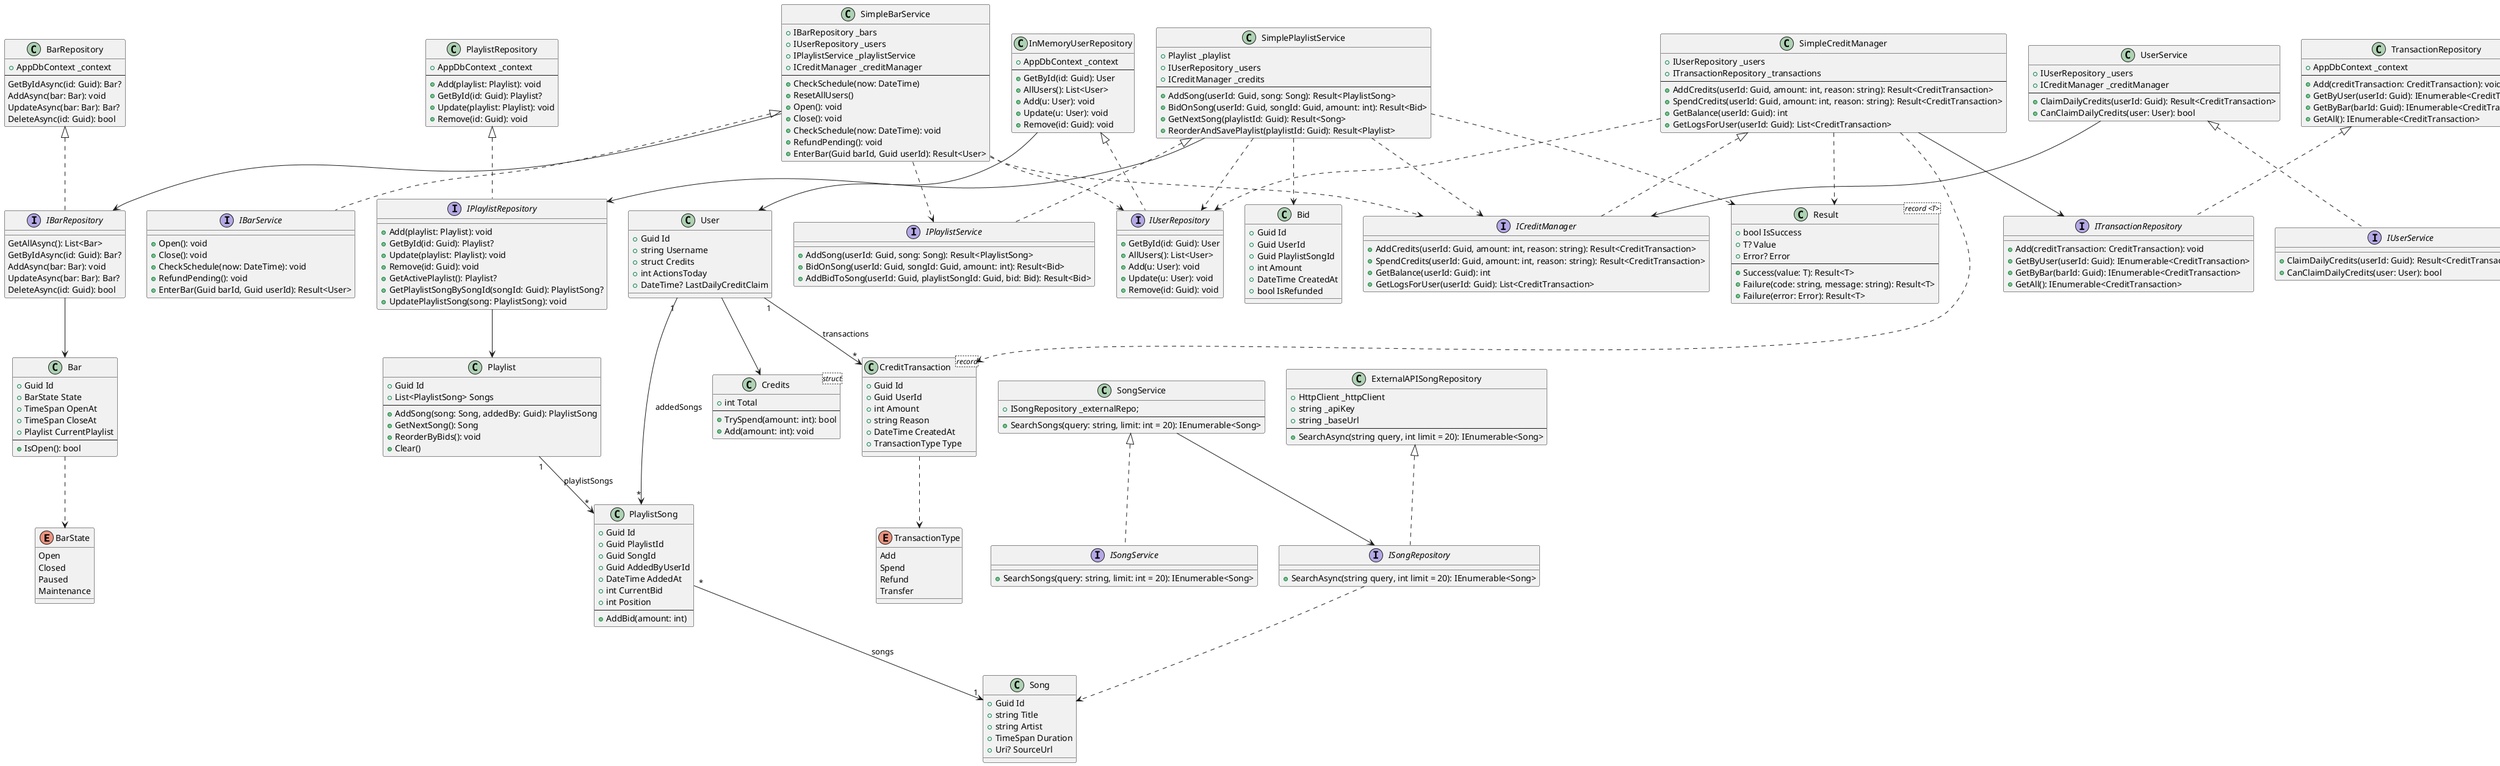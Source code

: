 @startuml Bar_Playlist_Credit_Economy_Simplified

' ===== ENUMS =====
enum BarState {
    Open
    Closed
    Paused
    Maintenance
}

enum TransactionType {
    Add
    Spend
    Refund
    Transfer
}

' ===== INTERFACES =====
interface IBarRepository {
    GetAllAsync(): List<Bar>
    GetByIdAsync(id: Guid): Bar?
    AddAsync(bar: Bar): void
    UpdateAsync(bar: Bar): Bar?
    DeleteAsync(id: Guid): bool
}
interface IUserRepository {
    +GetById(id: Guid): User
    +AllUsers(): List<User>
    +Add(u: User): void
    +Update(u: User): void
    +Remove(id: Guid): void
}

interface ITransactionRepository {
    +Add(creditTransaction: CreditTransaction): void
    +GetByUser(userId: Guid): IEnumerable<CreditTransaction>
    +GetByBar(barId: Guid): IEnumerable<CreditTransaction>
    +GetAll(): IEnumerable<CreditTransaction>
}

interface IPlaylistRepository {
    +Add(playlist: Playlist): void
    +GetById(id: Guid): Playlist? 
    +Update(playlist: Playlist): void
    +Remove(id: Guid): void
    +GetActivePlaylist(): Playlist?
    +GetPlaylistSongBySongId(songId: Guid): PlaylistSong?
    +UpdatePlaylistSong(song: PlaylistSong): void
}

interface ISongRepository {
    +SearchAsync(string query, int limit = 20): IEnumerable<Song>
}

interface ICreditManager {
    +AddCredits(userId: Guid, amount: int, reason: string): Result<CreditTransaction>
    +SpendCredits(userId: Guid, amount: int, reason: string): Result<CreditTransaction>
    +GetBalance(userId: Guid): int
    +GetLogsForUser(userId: Guid): List<CreditTransaction>
}

interface IPlaylistService {
    +AddSong(userId: Guid, song: Song): Result<PlaylistSong>
    +BidOnSong(userId: Guid, songId: Guid, amount: int): Result<Bid>
    +AddBidToSong(userId: Guid, playlistSongId: Guid, bid: Bid): Result<Bid>
}

interface IBarService {
    +Open(): void
    +Close(): void
    +CheckSchedule(now: DateTime): void
    +RefundPending(): void
    +EnterBar(Guid barId, Guid userId): Result<User>
}

interface ISongService {
    +SearchSongs(query: string, limit: int = 20): IEnumerable<Song>
}

interface IUserService {
    +ClaimDailyCredits(userId: Guid): Result<CreditTransaction>
    +CanClaimDailyCredits(user: User): bool
}

' ===== CLASSES =====
class User {
    +Guid Id
    +string Username
    +struct Credits
    +int ActionsToday
    +DateTime? LastDailyCreditClaim
}

class CreditTransaction<record> {
    +Guid Id
    +Guid UserId
    +int Amount
    +string Reason
    +DateTime CreatedAt
    +TransactionType Type
}

class Song {
    +Guid Id
    +string Title
    +string Artist
    +TimeSpan Duration
    +Uri? SourceUrl
}

class PlaylistSong {
    +Guid Id
    +Guid PlaylistId
    +Guid SongId
    +Guid AddedByUserId
    +DateTime AddedAt
    +int CurrentBid
    +int Position
    --
    +AddBid(amount: int)
}

class Playlist {
    +Guid Id
    +List<PlaylistSong> Songs
    --
    +AddSong(song: Song, addedBy: Guid): PlaylistSong
    +GetNextSong(): Song
    +ReorderByBids(): void
    +Clear()
}

class Bid {
    +Guid Id
    +Guid UserId
    +Guid PlaylistSongId
    +int Amount
    +DateTime CreatedAt
    +bool IsRefunded
}

class Bar {
    +Guid Id
    +BarState State
    +TimeSpan OpenAt
    +TimeSpan CloseAt
    +Playlist CurrentPlaylist
    --
    +IsOpen(): bool
}

class Credits<struct> {
    +int Total
    --
    +TrySpend(amount: int): bool
    +Add(amount: int): void
}

class Result<record <T>> {
    +bool IsSuccess
    +T? Value
    +Error? Error
    --
    +Success(value: T): Result<T>
    +Failure(code: string, message: string): Result<T>
    +Failure(error: Error): Result<T>
}

' ===== IMPLEMENTATIONS =====
class InMemoryUserRepository {
    +AppDbContext _context
    --
    +GetById(id: Guid): User
    +AllUsers(): List<User>
    +Add(u: User): void
    +Update(u: User): void
    +Remove(id: Guid): void
}
class BarRepository {
    +AppDbContext _context
    --
    GetByIdAsync(id: Guid): Bar?
    AddAsync(bar: Bar): void
    UpdateAsync(bar: Bar): Bar?
    DeleteAsync(id: Guid): bool
}

class TransactionRepository {
    +AppDbContext _context
    --
    +Add(creditTransaction: CreditTransaction): void
    +GetByUser(userId: Guid): IEnumerable<CreditTransaction>
    +GetByBar(barId: Guid): IEnumerable<CreditTransaction>
    +GetAll(): IEnumerable<CreditTransaction>
}

class PlaylistRepository {
    +AppDbContext _context
    --
    +Add(playlist: Playlist): void
    +GetById(id: Guid): Playlist?
    +Update(playlist: Playlist): void
    +Remove(id: Guid): void
}

class ExternalAPISongRepository {
    ' For API calls:
    + HttpClient _httpClient
    ' Optional API key or token
    + string _apiKey
    ' API base URL
    + string _baseUrl
    --
    +SearchAsync(string query, int limit = 20): IEnumerable<Song>
}

class SimpleCreditManager {
    +IUserRepository _users
    +ITransactionRepository _transactions
    --
    +AddCredits(userId: Guid, amount: int, reason: string): Result<CreditTransaction>
    +SpendCredits(userId: Guid, amount: int, reason: string): Result<CreditTransaction>
    +GetBalance(userId: Guid): int
    +GetLogsForUser(userId: Guid): List<CreditTransaction>
}

class SimplePlaylistService {
    +Playlist _playlist
    +IUserRepository _users
    +ICreditManager _credits
    --
    +AddSong(userId: Guid, song: Song): Result<PlaylistSong>
    +BidOnSong(userId: Guid, songId: Guid, amount: int): Result<Bid>
     +GetNextSong(playlistId: Guid): Result<Song>
    +ReorderAndSavePlaylist(playlistId: Guid): Result<Playlist>
}

class SimpleBarService {
    +IBarRepository _bars
    +IUserRepository _users
    +IPlaylistService _playlistService
    +ICreditManager _creditManager
    --
    +CheckSchedule(now: DateTime)
    +ResetAllUsers()
    +Open(): void
    +Close(): void
    +CheckSchedule(now: DateTime): void
    +RefundPending(): void
    +EnterBar(Guid barId, Guid userId): Result<User>
}

class SongService {
    +ISongRepository _externalRepo;
    --
    +SearchSongs(query: string, limit: int = 20): IEnumerable<Song>
}

class UserService {
    +IUserRepository _users
    +ICreditManager _creditManager
    --
    +ClaimDailyCredits(userId: Guid): Result<CreditTransaction>
    +CanClaimDailyCredits(user: User): bool
}

' ===== RELATIONSHIPS =====
User "1" --> "*" CreditTransaction : transactions
User "1" --> "*" PlaylistSong : addedSongs
Playlist "1" --> "*" PlaylistSong : playlistSongs
PlaylistSong "*" --> "1" Song : songs

'===== INTERFACE IMPLEMENTATIONS (concrete candidates) =====
SimpleBarService <|.. IBarService
BarRepository <|.. IBarRepository
SimpleCreditManager <|.. ICreditManager
SimplePlaylistService <|.. IPlaylistService
InMemoryUserRepository <|.. IUserRepository
TransactionRepository <|.. ITransactionRepository
PlaylistRepository <|.. IPlaylistRepository
ExternalAPISongRepository <|.. ISongRepository
SongService <|.. ISongService
UserService <|.. IUserService

' ===== USAGE DEPENDENCIES =====
IBarRepository --> Bar
SimpleBarService --> IBarRepository
SimplePlaylistService --> IPlaylistRepository
InMemoryUserRepository --> User
User --> Credits
SimpleCreditManager --> ITransactionRepository
IPlaylistRepository --> Playlist
SongService --> ISongRepository
UserService --> ICreditManager

' ===== WEAKER DEPENDENCIES =====
SimpleCreditManager ..> IUserRepository
SimpleCreditManager ..> Result
SimpleCreditManager ..> CreditTransaction

SimplePlaylistService ..> ICreditManager
SimplePlaylistService ..> IUserRepository
SimplePlaylistService ..> Result
SimplePlaylistService ..> Bid

SimpleBarService ..> IPlaylistService
SimpleBarService ..> ICreditManager
SimpleBarService ..> IUserRepository

CreditTransaction ..> TransactionType
Bar ..> BarState

ISongRepository ..> Song

@enduml
